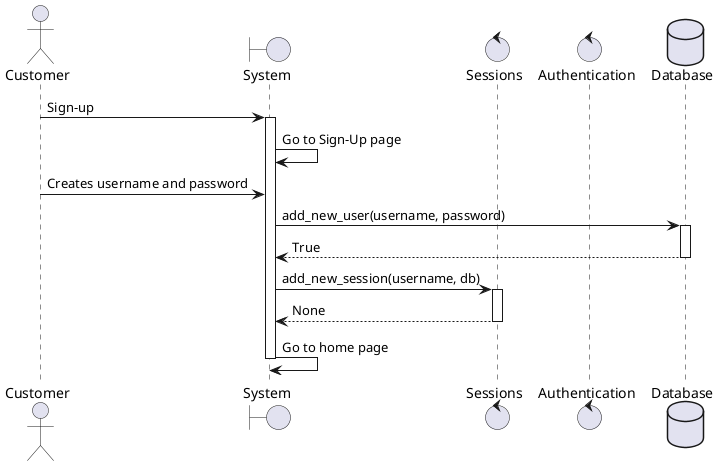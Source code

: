 @startuml sign-up
actor Customer
boundary "System" as system
control "Sessions" as sessions
control "Authentication" as auth
database "Database" as db
Customer -> system: Sign-up
activate system
system -> system: Go to Sign-Up page
Customer -> system: Creates username and password
system -> db: add_new_user(username, password)
activate db
db --> system: True
deactivate db
system -> sessions: add_new_session(username, db)
activate sessions
sessions --> system: None
deactivate sessions
system -> system: Go to home page
deactivate system
@enduml